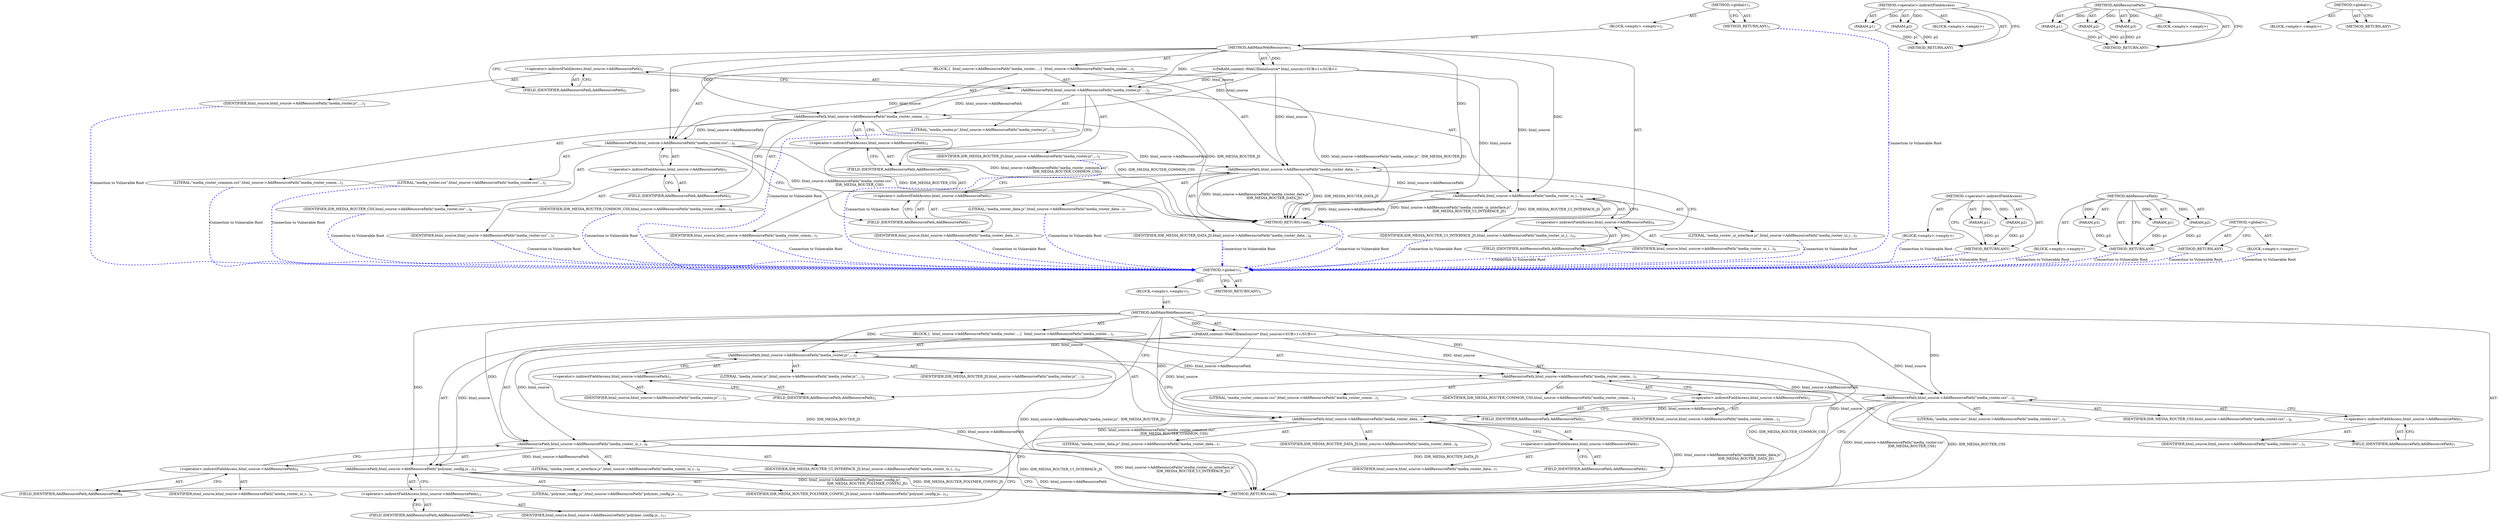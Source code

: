 digraph "&lt;global&gt;" {
vulnerable_6 [label=<(METHOD,&lt;global&gt;)<SUB>1</SUB>>];
vulnerable_7 [label=<(BLOCK,&lt;empty&gt;,&lt;empty&gt;)<SUB>1</SUB>>];
vulnerable_8 [label=<(METHOD,AddMainWebResources)<SUB>1</SUB>>];
vulnerable_9 [label="<(PARAM,content::WebUIDataSource* html_source)<SUB>1</SUB>>"];
vulnerable_10 [label=<(BLOCK,{
  html_source-&gt;AddResourcePath(&quot;media_router....,{
  html_source-&gt;AddResourcePath(&quot;media_router....)<SUB>1</SUB>>];
vulnerable_11 [label=<(AddResourcePath,html_source-&gt;AddResourcePath(&quot;media_router.js&quot;,...)<SUB>2</SUB>>];
vulnerable_12 [label=<(&lt;operator&gt;.indirectFieldAccess,html_source-&gt;AddResourcePath)<SUB>2</SUB>>];
vulnerable_13 [label=<(IDENTIFIER,html_source,html_source-&gt;AddResourcePath(&quot;media_router.js&quot;,...)<SUB>2</SUB>>];
vulnerable_14 [label=<(FIELD_IDENTIFIER,AddResourcePath,AddResourcePath)<SUB>2</SUB>>];
vulnerable_15 [label=<(LITERAL,&quot;media_router.js&quot;,html_source-&gt;AddResourcePath(&quot;media_router.js&quot;,...)<SUB>2</SUB>>];
vulnerable_16 [label=<(IDENTIFIER,IDR_MEDIA_ROUTER_JS,html_source-&gt;AddResourcePath(&quot;media_router.js&quot;,...)<SUB>2</SUB>>];
vulnerable_17 [label=<(AddResourcePath,html_source-&gt;AddResourcePath(&quot;media_router_comm...)<SUB>3</SUB>>];
vulnerable_18 [label=<(&lt;operator&gt;.indirectFieldAccess,html_source-&gt;AddResourcePath)<SUB>3</SUB>>];
vulnerable_19 [label=<(IDENTIFIER,html_source,html_source-&gt;AddResourcePath(&quot;media_router_comm...)<SUB>3</SUB>>];
vulnerable_20 [label=<(FIELD_IDENTIFIER,AddResourcePath,AddResourcePath)<SUB>3</SUB>>];
vulnerable_21 [label=<(LITERAL,&quot;media_router_common.css&quot;,html_source-&gt;AddResourcePath(&quot;media_router_comm...)<SUB>3</SUB>>];
vulnerable_22 [label=<(IDENTIFIER,IDR_MEDIA_ROUTER_COMMON_CSS,html_source-&gt;AddResourcePath(&quot;media_router_comm...)<SUB>4</SUB>>];
vulnerable_23 [label=<(AddResourcePath,html_source-&gt;AddResourcePath(&quot;media_router.css&quot;...)<SUB>5</SUB>>];
vulnerable_24 [label=<(&lt;operator&gt;.indirectFieldAccess,html_source-&gt;AddResourcePath)<SUB>5</SUB>>];
vulnerable_25 [label=<(IDENTIFIER,html_source,html_source-&gt;AddResourcePath(&quot;media_router.css&quot;...)<SUB>5</SUB>>];
vulnerable_26 [label=<(FIELD_IDENTIFIER,AddResourcePath,AddResourcePath)<SUB>5</SUB>>];
vulnerable_27 [label=<(LITERAL,&quot;media_router.css&quot;,html_source-&gt;AddResourcePath(&quot;media_router.css&quot;...)<SUB>5</SUB>>];
vulnerable_28 [label=<(IDENTIFIER,IDR_MEDIA_ROUTER_CSS,html_source-&gt;AddResourcePath(&quot;media_router.css&quot;...)<SUB>6</SUB>>];
vulnerable_29 [label=<(AddResourcePath,html_source-&gt;AddResourcePath(&quot;media_router_data...)<SUB>7</SUB>>];
vulnerable_30 [label=<(&lt;operator&gt;.indirectFieldAccess,html_source-&gt;AddResourcePath)<SUB>7</SUB>>];
vulnerable_31 [label=<(IDENTIFIER,html_source,html_source-&gt;AddResourcePath(&quot;media_router_data...)<SUB>7</SUB>>];
vulnerable_32 [label=<(FIELD_IDENTIFIER,AddResourcePath,AddResourcePath)<SUB>7</SUB>>];
vulnerable_33 [label=<(LITERAL,&quot;media_router_data.js&quot;,html_source-&gt;AddResourcePath(&quot;media_router_data...)<SUB>7</SUB>>];
vulnerable_34 [label=<(IDENTIFIER,IDR_MEDIA_ROUTER_DATA_JS,html_source-&gt;AddResourcePath(&quot;media_router_data...)<SUB>8</SUB>>];
vulnerable_35 [label=<(AddResourcePath,html_source-&gt;AddResourcePath(&quot;media_router_ui_i...)<SUB>9</SUB>>];
vulnerable_36 [label=<(&lt;operator&gt;.indirectFieldAccess,html_source-&gt;AddResourcePath)<SUB>9</SUB>>];
vulnerable_37 [label=<(IDENTIFIER,html_source,html_source-&gt;AddResourcePath(&quot;media_router_ui_i...)<SUB>9</SUB>>];
vulnerable_38 [label=<(FIELD_IDENTIFIER,AddResourcePath,AddResourcePath)<SUB>9</SUB>>];
vulnerable_39 [label=<(LITERAL,&quot;media_router_ui_interface.js&quot;,html_source-&gt;AddResourcePath(&quot;media_router_ui_i...)<SUB>9</SUB>>];
vulnerable_40 [label=<(IDENTIFIER,IDR_MEDIA_ROUTER_UI_INTERFACE_JS,html_source-&gt;AddResourcePath(&quot;media_router_ui_i...)<SUB>10</SUB>>];
vulnerable_41 [label=<(AddResourcePath,html_source-&gt;AddResourcePath(&quot;polymer_config.js...)<SUB>11</SUB>>];
vulnerable_42 [label=<(&lt;operator&gt;.indirectFieldAccess,html_source-&gt;AddResourcePath)<SUB>11</SUB>>];
vulnerable_43 [label=<(IDENTIFIER,html_source,html_source-&gt;AddResourcePath(&quot;polymer_config.js...)<SUB>11</SUB>>];
vulnerable_44 [label=<(FIELD_IDENTIFIER,AddResourcePath,AddResourcePath)<SUB>11</SUB>>];
vulnerable_45 [label=<(LITERAL,&quot;polymer_config.js&quot;,html_source-&gt;AddResourcePath(&quot;polymer_config.js...)<SUB>11</SUB>>];
vulnerable_46 [label=<(IDENTIFIER,IDR_MEDIA_ROUTER_POLYMER_CONFIG_JS,html_source-&gt;AddResourcePath(&quot;polymer_config.js...)<SUB>12</SUB>>];
vulnerable_47 [label=<(METHOD_RETURN,void)<SUB>1</SUB>>];
vulnerable_49 [label=<(METHOD_RETURN,ANY)<SUB>1</SUB>>];
vulnerable_82 [label=<(METHOD,&lt;operator&gt;.indirectFieldAccess)>];
vulnerable_83 [label=<(PARAM,p1)>];
vulnerable_84 [label=<(PARAM,p2)>];
vulnerable_85 [label=<(BLOCK,&lt;empty&gt;,&lt;empty&gt;)>];
vulnerable_86 [label=<(METHOD_RETURN,ANY)>];
vulnerable_76 [label=<(METHOD,AddResourcePath)>];
vulnerable_77 [label=<(PARAM,p1)>];
vulnerable_78 [label=<(PARAM,p2)>];
vulnerable_79 [label=<(PARAM,p3)>];
vulnerable_80 [label=<(BLOCK,&lt;empty&gt;,&lt;empty&gt;)>];
vulnerable_81 [label=<(METHOD_RETURN,ANY)>];
vulnerable_70 [label=<(METHOD,&lt;global&gt;)<SUB>1</SUB>>];
vulnerable_71 [label=<(BLOCK,&lt;empty&gt;,&lt;empty&gt;)>];
vulnerable_72 [label=<(METHOD_RETURN,ANY)>];
fixed_6 [label=<(METHOD,&lt;global&gt;)<SUB>1</SUB>>];
fixed_7 [label=<(BLOCK,&lt;empty&gt;,&lt;empty&gt;)<SUB>1</SUB>>];
fixed_8 [label=<(METHOD,AddMainWebResources)<SUB>1</SUB>>];
fixed_9 [label="<(PARAM,content::WebUIDataSource* html_source)<SUB>1</SUB>>"];
fixed_10 [label=<(BLOCK,{
  html_source-&gt;AddResourcePath(&quot;media_router....,{
  html_source-&gt;AddResourcePath(&quot;media_router....)<SUB>1</SUB>>];
fixed_11 [label=<(AddResourcePath,html_source-&gt;AddResourcePath(&quot;media_router.js&quot;,...)<SUB>2</SUB>>];
fixed_12 [label=<(&lt;operator&gt;.indirectFieldAccess,html_source-&gt;AddResourcePath)<SUB>2</SUB>>];
fixed_13 [label=<(IDENTIFIER,html_source,html_source-&gt;AddResourcePath(&quot;media_router.js&quot;,...)<SUB>2</SUB>>];
fixed_14 [label=<(FIELD_IDENTIFIER,AddResourcePath,AddResourcePath)<SUB>2</SUB>>];
fixed_15 [label=<(LITERAL,&quot;media_router.js&quot;,html_source-&gt;AddResourcePath(&quot;media_router.js&quot;,...)<SUB>2</SUB>>];
fixed_16 [label=<(IDENTIFIER,IDR_MEDIA_ROUTER_JS,html_source-&gt;AddResourcePath(&quot;media_router.js&quot;,...)<SUB>2</SUB>>];
fixed_17 [label=<(AddResourcePath,html_source-&gt;AddResourcePath(&quot;media_router_comm...)<SUB>3</SUB>>];
fixed_18 [label=<(&lt;operator&gt;.indirectFieldAccess,html_source-&gt;AddResourcePath)<SUB>3</SUB>>];
fixed_19 [label=<(IDENTIFIER,html_source,html_source-&gt;AddResourcePath(&quot;media_router_comm...)<SUB>3</SUB>>];
fixed_20 [label=<(FIELD_IDENTIFIER,AddResourcePath,AddResourcePath)<SUB>3</SUB>>];
fixed_21 [label=<(LITERAL,&quot;media_router_common.css&quot;,html_source-&gt;AddResourcePath(&quot;media_router_comm...)<SUB>3</SUB>>];
fixed_22 [label=<(IDENTIFIER,IDR_MEDIA_ROUTER_COMMON_CSS,html_source-&gt;AddResourcePath(&quot;media_router_comm...)<SUB>4</SUB>>];
fixed_23 [label=<(AddResourcePath,html_source-&gt;AddResourcePath(&quot;media_router.css&quot;...)<SUB>5</SUB>>];
fixed_24 [label=<(&lt;operator&gt;.indirectFieldAccess,html_source-&gt;AddResourcePath)<SUB>5</SUB>>];
fixed_25 [label=<(IDENTIFIER,html_source,html_source-&gt;AddResourcePath(&quot;media_router.css&quot;...)<SUB>5</SUB>>];
fixed_26 [label=<(FIELD_IDENTIFIER,AddResourcePath,AddResourcePath)<SUB>5</SUB>>];
fixed_27 [label=<(LITERAL,&quot;media_router.css&quot;,html_source-&gt;AddResourcePath(&quot;media_router.css&quot;...)<SUB>5</SUB>>];
fixed_28 [label=<(IDENTIFIER,IDR_MEDIA_ROUTER_CSS,html_source-&gt;AddResourcePath(&quot;media_router.css&quot;...)<SUB>6</SUB>>];
fixed_29 [label=<(AddResourcePath,html_source-&gt;AddResourcePath(&quot;media_router_data...)<SUB>7</SUB>>];
fixed_30 [label=<(&lt;operator&gt;.indirectFieldAccess,html_source-&gt;AddResourcePath)<SUB>7</SUB>>];
fixed_31 [label=<(IDENTIFIER,html_source,html_source-&gt;AddResourcePath(&quot;media_router_data...)<SUB>7</SUB>>];
fixed_32 [label=<(FIELD_IDENTIFIER,AddResourcePath,AddResourcePath)<SUB>7</SUB>>];
fixed_33 [label=<(LITERAL,&quot;media_router_data.js&quot;,html_source-&gt;AddResourcePath(&quot;media_router_data...)<SUB>7</SUB>>];
fixed_34 [label=<(IDENTIFIER,IDR_MEDIA_ROUTER_DATA_JS,html_source-&gt;AddResourcePath(&quot;media_router_data...)<SUB>8</SUB>>];
fixed_35 [label=<(AddResourcePath,html_source-&gt;AddResourcePath(&quot;media_router_ui_i...)<SUB>9</SUB>>];
fixed_36 [label=<(&lt;operator&gt;.indirectFieldAccess,html_source-&gt;AddResourcePath)<SUB>9</SUB>>];
fixed_37 [label=<(IDENTIFIER,html_source,html_source-&gt;AddResourcePath(&quot;media_router_ui_i...)<SUB>9</SUB>>];
fixed_38 [label=<(FIELD_IDENTIFIER,AddResourcePath,AddResourcePath)<SUB>9</SUB>>];
fixed_39 [label=<(LITERAL,&quot;media_router_ui_interface.js&quot;,html_source-&gt;AddResourcePath(&quot;media_router_ui_i...)<SUB>9</SUB>>];
fixed_40 [label=<(IDENTIFIER,IDR_MEDIA_ROUTER_UI_INTERFACE_JS,html_source-&gt;AddResourcePath(&quot;media_router_ui_i...)<SUB>10</SUB>>];
fixed_41 [label=<(METHOD_RETURN,void)<SUB>1</SUB>>];
fixed_43 [label=<(METHOD_RETURN,ANY)<SUB>1</SUB>>];
fixed_74 [label=<(METHOD,&lt;operator&gt;.indirectFieldAccess)>];
fixed_75 [label=<(PARAM,p1)>];
fixed_76 [label=<(PARAM,p2)>];
fixed_77 [label=<(BLOCK,&lt;empty&gt;,&lt;empty&gt;)>];
fixed_78 [label=<(METHOD_RETURN,ANY)>];
fixed_68 [label=<(METHOD,AddResourcePath)>];
fixed_69 [label=<(PARAM,p1)>];
fixed_70 [label=<(PARAM,p2)>];
fixed_71 [label=<(PARAM,p3)>];
fixed_72 [label=<(BLOCK,&lt;empty&gt;,&lt;empty&gt;)>];
fixed_73 [label=<(METHOD_RETURN,ANY)>];
fixed_62 [label=<(METHOD,&lt;global&gt;)<SUB>1</SUB>>];
fixed_63 [label=<(BLOCK,&lt;empty&gt;,&lt;empty&gt;)>];
fixed_64 [label=<(METHOD_RETURN,ANY)>];
vulnerable_6 -> vulnerable_7  [key=0, label="AST: "];
vulnerable_6 -> vulnerable_49  [key=0, label="AST: "];
vulnerable_6 -> vulnerable_49  [key=1, label="CFG: "];
vulnerable_7 -> vulnerable_8  [key=0, label="AST: "];
vulnerable_8 -> vulnerable_9  [key=0, label="AST: "];
vulnerable_8 -> vulnerable_9  [key=1, label="DDG: "];
vulnerable_8 -> vulnerable_10  [key=0, label="AST: "];
vulnerable_8 -> vulnerable_47  [key=0, label="AST: "];
vulnerable_8 -> vulnerable_14  [key=0, label="CFG: "];
vulnerable_8 -> vulnerable_11  [key=0, label="DDG: "];
vulnerable_8 -> vulnerable_17  [key=0, label="DDG: "];
vulnerable_8 -> vulnerable_23  [key=0, label="DDG: "];
vulnerable_8 -> vulnerable_29  [key=0, label="DDG: "];
vulnerable_8 -> vulnerable_35  [key=0, label="DDG: "];
vulnerable_8 -> vulnerable_41  [key=0, label="DDG: "];
vulnerable_9 -> vulnerable_47  [key=0, label="DDG: html_source"];
vulnerable_9 -> vulnerable_11  [key=0, label="DDG: html_source"];
vulnerable_9 -> vulnerable_17  [key=0, label="DDG: html_source"];
vulnerable_9 -> vulnerable_23  [key=0, label="DDG: html_source"];
vulnerable_9 -> vulnerable_29  [key=0, label="DDG: html_source"];
vulnerable_9 -> vulnerable_35  [key=0, label="DDG: html_source"];
vulnerable_9 -> vulnerable_41  [key=0, label="DDG: html_source"];
vulnerable_10 -> vulnerable_11  [key=0, label="AST: "];
vulnerable_10 -> vulnerable_17  [key=0, label="AST: "];
vulnerable_10 -> vulnerable_23  [key=0, label="AST: "];
vulnerable_10 -> vulnerable_29  [key=0, label="AST: "];
vulnerable_10 -> vulnerable_35  [key=0, label="AST: "];
vulnerable_10 -> vulnerable_41  [key=0, label="AST: "];
vulnerable_11 -> vulnerable_12  [key=0, label="AST: "];
vulnerable_11 -> vulnerable_15  [key=0, label="AST: "];
vulnerable_11 -> vulnerable_16  [key=0, label="AST: "];
vulnerable_11 -> vulnerable_20  [key=0, label="CFG: "];
vulnerable_11 -> vulnerable_47  [key=0, label="DDG: html_source-&gt;AddResourcePath(&quot;media_router.js&quot;, IDR_MEDIA_ROUTER_JS)"];
vulnerable_11 -> vulnerable_47  [key=1, label="DDG: IDR_MEDIA_ROUTER_JS"];
vulnerable_11 -> vulnerable_17  [key=0, label="DDG: html_source-&gt;AddResourcePath"];
vulnerable_12 -> vulnerable_13  [key=0, label="AST: "];
vulnerable_12 -> vulnerable_14  [key=0, label="AST: "];
vulnerable_12 -> vulnerable_11  [key=0, label="CFG: "];
vulnerable_14 -> vulnerable_12  [key=0, label="CFG: "];
vulnerable_17 -> vulnerable_18  [key=0, label="AST: "];
vulnerable_17 -> vulnerable_21  [key=0, label="AST: "];
vulnerable_17 -> vulnerable_22  [key=0, label="AST: "];
vulnerable_17 -> vulnerable_26  [key=0, label="CFG: "];
vulnerable_17 -> vulnerable_47  [key=0, label="DDG: html_source-&gt;AddResourcePath(&quot;media_router_common.css&quot;,
                               IDR_MEDIA_ROUTER_COMMON_CSS)"];
vulnerable_17 -> vulnerable_47  [key=1, label="DDG: IDR_MEDIA_ROUTER_COMMON_CSS"];
vulnerable_17 -> vulnerable_23  [key=0, label="DDG: html_source-&gt;AddResourcePath"];
vulnerable_18 -> vulnerable_19  [key=0, label="AST: "];
vulnerable_18 -> vulnerable_20  [key=0, label="AST: "];
vulnerable_18 -> vulnerable_17  [key=0, label="CFG: "];
vulnerable_20 -> vulnerable_18  [key=0, label="CFG: "];
vulnerable_23 -> vulnerable_24  [key=0, label="AST: "];
vulnerable_23 -> vulnerable_27  [key=0, label="AST: "];
vulnerable_23 -> vulnerable_28  [key=0, label="AST: "];
vulnerable_23 -> vulnerable_32  [key=0, label="CFG: "];
vulnerable_23 -> vulnerable_47  [key=0, label="DDG: html_source-&gt;AddResourcePath(&quot;media_router.css&quot;,
                               IDR_MEDIA_ROUTER_CSS)"];
vulnerable_23 -> vulnerable_47  [key=1, label="DDG: IDR_MEDIA_ROUTER_CSS"];
vulnerable_23 -> vulnerable_29  [key=0, label="DDG: html_source-&gt;AddResourcePath"];
vulnerable_24 -> vulnerable_25  [key=0, label="AST: "];
vulnerable_24 -> vulnerable_26  [key=0, label="AST: "];
vulnerable_24 -> vulnerable_23  [key=0, label="CFG: "];
vulnerable_26 -> vulnerable_24  [key=0, label="CFG: "];
vulnerable_29 -> vulnerable_30  [key=0, label="AST: "];
vulnerable_29 -> vulnerable_33  [key=0, label="AST: "];
vulnerable_29 -> vulnerable_34  [key=0, label="AST: "];
vulnerable_29 -> vulnerable_38  [key=0, label="CFG: "];
vulnerable_29 -> vulnerable_47  [key=0, label="DDG: html_source-&gt;AddResourcePath(&quot;media_router_data.js&quot;,
                                IDR_MEDIA_ROUTER_DATA_JS)"];
vulnerable_29 -> vulnerable_47  [key=1, label="DDG: IDR_MEDIA_ROUTER_DATA_JS"];
vulnerable_29 -> vulnerable_35  [key=0, label="DDG: html_source-&gt;AddResourcePath"];
vulnerable_30 -> vulnerable_31  [key=0, label="AST: "];
vulnerable_30 -> vulnerable_32  [key=0, label="AST: "];
vulnerable_30 -> vulnerable_29  [key=0, label="CFG: "];
vulnerable_32 -> vulnerable_30  [key=0, label="CFG: "];
vulnerable_35 -> vulnerable_36  [key=0, label="AST: "];
vulnerable_35 -> vulnerable_39  [key=0, label="AST: "];
vulnerable_35 -> vulnerable_40  [key=0, label="AST: "];
vulnerable_35 -> vulnerable_44  [key=0, label="CFG: "];
vulnerable_35 -> vulnerable_47  [key=0, label="DDG: html_source-&gt;AddResourcePath(&quot;media_router_ui_interface.js&quot;,
                                IDR_MEDIA_ROUTER_UI_INTERFACE_JS)"];
vulnerable_35 -> vulnerable_47  [key=1, label="DDG: IDR_MEDIA_ROUTER_UI_INTERFACE_JS"];
vulnerable_35 -> vulnerable_41  [key=0, label="DDG: html_source-&gt;AddResourcePath"];
vulnerable_36 -> vulnerable_37  [key=0, label="AST: "];
vulnerable_36 -> vulnerable_38  [key=0, label="AST: "];
vulnerable_36 -> vulnerable_35  [key=0, label="CFG: "];
vulnerable_38 -> vulnerable_36  [key=0, label="CFG: "];
vulnerable_41 -> vulnerable_42  [key=0, label="AST: "];
vulnerable_41 -> vulnerable_45  [key=0, label="AST: "];
vulnerable_41 -> vulnerable_46  [key=0, label="AST: "];
vulnerable_41 -> vulnerable_47  [key=0, label="CFG: "];
vulnerable_41 -> vulnerable_47  [key=1, label="DDG: html_source-&gt;AddResourcePath"];
vulnerable_41 -> vulnerable_47  [key=2, label="DDG: html_source-&gt;AddResourcePath(&quot;polymer_config.js&quot;,
                               IDR_MEDIA_ROUTER_POLYMER_CONFIG_JS)"];
vulnerable_41 -> vulnerable_47  [key=3, label="DDG: IDR_MEDIA_ROUTER_POLYMER_CONFIG_JS"];
vulnerable_42 -> vulnerable_43  [key=0, label="AST: "];
vulnerable_42 -> vulnerable_44  [key=0, label="AST: "];
vulnerable_42 -> vulnerable_41  [key=0, label="CFG: "];
vulnerable_44 -> vulnerable_42  [key=0, label="CFG: "];
vulnerable_82 -> vulnerable_83  [key=0, label="AST: "];
vulnerable_82 -> vulnerable_83  [key=1, label="DDG: "];
vulnerable_82 -> vulnerable_85  [key=0, label="AST: "];
vulnerable_82 -> vulnerable_84  [key=0, label="AST: "];
vulnerable_82 -> vulnerable_84  [key=1, label="DDG: "];
vulnerable_82 -> vulnerable_86  [key=0, label="AST: "];
vulnerable_82 -> vulnerable_86  [key=1, label="CFG: "];
vulnerable_83 -> vulnerable_86  [key=0, label="DDG: p1"];
vulnerable_84 -> vulnerable_86  [key=0, label="DDG: p2"];
vulnerable_76 -> vulnerable_77  [key=0, label="AST: "];
vulnerable_76 -> vulnerable_77  [key=1, label="DDG: "];
vulnerable_76 -> vulnerable_80  [key=0, label="AST: "];
vulnerable_76 -> vulnerable_78  [key=0, label="AST: "];
vulnerable_76 -> vulnerable_78  [key=1, label="DDG: "];
vulnerable_76 -> vulnerable_81  [key=0, label="AST: "];
vulnerable_76 -> vulnerable_81  [key=1, label="CFG: "];
vulnerable_76 -> vulnerable_79  [key=0, label="AST: "];
vulnerable_76 -> vulnerable_79  [key=1, label="DDG: "];
vulnerable_77 -> vulnerable_81  [key=0, label="DDG: p1"];
vulnerable_78 -> vulnerable_81  [key=0, label="DDG: p2"];
vulnerable_79 -> vulnerable_81  [key=0, label="DDG: p3"];
vulnerable_70 -> vulnerable_71  [key=0, label="AST: "];
vulnerable_70 -> vulnerable_72  [key=0, label="AST: "];
vulnerable_70 -> vulnerable_72  [key=1, label="CFG: "];
fixed_6 -> fixed_7  [key=0, label="AST: "];
fixed_6 -> fixed_43  [key=0, label="AST: "];
fixed_6 -> fixed_43  [key=1, label="CFG: "];
fixed_7 -> fixed_8  [key=0, label="AST: "];
fixed_8 -> fixed_9  [key=0, label="AST: "];
fixed_8 -> fixed_9  [key=1, label="DDG: "];
fixed_8 -> fixed_10  [key=0, label="AST: "];
fixed_8 -> fixed_41  [key=0, label="AST: "];
fixed_8 -> fixed_14  [key=0, label="CFG: "];
fixed_8 -> fixed_11  [key=0, label="DDG: "];
fixed_8 -> fixed_17  [key=0, label="DDG: "];
fixed_8 -> fixed_23  [key=0, label="DDG: "];
fixed_8 -> fixed_29  [key=0, label="DDG: "];
fixed_8 -> fixed_35  [key=0, label="DDG: "];
fixed_9 -> fixed_41  [key=0, label="DDG: html_source"];
fixed_9 -> fixed_11  [key=0, label="DDG: html_source"];
fixed_9 -> fixed_17  [key=0, label="DDG: html_source"];
fixed_9 -> fixed_23  [key=0, label="DDG: html_source"];
fixed_9 -> fixed_29  [key=0, label="DDG: html_source"];
fixed_9 -> fixed_35  [key=0, label="DDG: html_source"];
fixed_10 -> fixed_11  [key=0, label="AST: "];
fixed_10 -> fixed_17  [key=0, label="AST: "];
fixed_10 -> fixed_23  [key=0, label="AST: "];
fixed_10 -> fixed_29  [key=0, label="AST: "];
fixed_10 -> fixed_35  [key=0, label="AST: "];
fixed_11 -> fixed_12  [key=0, label="AST: "];
fixed_11 -> fixed_15  [key=0, label="AST: "];
fixed_11 -> fixed_16  [key=0, label="AST: "];
fixed_11 -> fixed_20  [key=0, label="CFG: "];
fixed_11 -> fixed_41  [key=0, label="DDG: html_source-&gt;AddResourcePath(&quot;media_router.js&quot;, IDR_MEDIA_ROUTER_JS)"];
fixed_11 -> fixed_41  [key=1, label="DDG: IDR_MEDIA_ROUTER_JS"];
fixed_11 -> fixed_17  [key=0, label="DDG: html_source-&gt;AddResourcePath"];
fixed_12 -> fixed_13  [key=0, label="AST: "];
fixed_12 -> fixed_14  [key=0, label="AST: "];
fixed_12 -> fixed_11  [key=0, label="CFG: "];
fixed_13 -> vulnerable_6  [color=blue, key=0, label="Connection to Vulnerable Root", penwidth="2.0", style=dashed];
fixed_14 -> fixed_12  [key=0, label="CFG: "];
fixed_15 -> vulnerable_6  [color=blue, key=0, label="Connection to Vulnerable Root", penwidth="2.0", style=dashed];
fixed_16 -> vulnerable_6  [color=blue, key=0, label="Connection to Vulnerable Root", penwidth="2.0", style=dashed];
fixed_17 -> fixed_18  [key=0, label="AST: "];
fixed_17 -> fixed_21  [key=0, label="AST: "];
fixed_17 -> fixed_22  [key=0, label="AST: "];
fixed_17 -> fixed_26  [key=0, label="CFG: "];
fixed_17 -> fixed_41  [key=0, label="DDG: html_source-&gt;AddResourcePath(&quot;media_router_common.css&quot;,
                               IDR_MEDIA_ROUTER_COMMON_CSS)"];
fixed_17 -> fixed_41  [key=1, label="DDG: IDR_MEDIA_ROUTER_COMMON_CSS"];
fixed_17 -> fixed_23  [key=0, label="DDG: html_source-&gt;AddResourcePath"];
fixed_18 -> fixed_19  [key=0, label="AST: "];
fixed_18 -> fixed_20  [key=0, label="AST: "];
fixed_18 -> fixed_17  [key=0, label="CFG: "];
fixed_19 -> vulnerable_6  [color=blue, key=0, label="Connection to Vulnerable Root", penwidth="2.0", style=dashed];
fixed_20 -> fixed_18  [key=0, label="CFG: "];
fixed_21 -> vulnerable_6  [color=blue, key=0, label="Connection to Vulnerable Root", penwidth="2.0", style=dashed];
fixed_22 -> vulnerable_6  [color=blue, key=0, label="Connection to Vulnerable Root", penwidth="2.0", style=dashed];
fixed_23 -> fixed_24  [key=0, label="AST: "];
fixed_23 -> fixed_27  [key=0, label="AST: "];
fixed_23 -> fixed_28  [key=0, label="AST: "];
fixed_23 -> fixed_32  [key=0, label="CFG: "];
fixed_23 -> fixed_41  [key=0, label="DDG: html_source-&gt;AddResourcePath(&quot;media_router.css&quot;,
                               IDR_MEDIA_ROUTER_CSS)"];
fixed_23 -> fixed_41  [key=1, label="DDG: IDR_MEDIA_ROUTER_CSS"];
fixed_23 -> fixed_29  [key=0, label="DDG: html_source-&gt;AddResourcePath"];
fixed_24 -> fixed_25  [key=0, label="AST: "];
fixed_24 -> fixed_26  [key=0, label="AST: "];
fixed_24 -> fixed_23  [key=0, label="CFG: "];
fixed_25 -> vulnerable_6  [color=blue, key=0, label="Connection to Vulnerable Root", penwidth="2.0", style=dashed];
fixed_26 -> fixed_24  [key=0, label="CFG: "];
fixed_27 -> vulnerable_6  [color=blue, key=0, label="Connection to Vulnerable Root", penwidth="2.0", style=dashed];
fixed_28 -> vulnerable_6  [color=blue, key=0, label="Connection to Vulnerable Root", penwidth="2.0", style=dashed];
fixed_29 -> fixed_30  [key=0, label="AST: "];
fixed_29 -> fixed_33  [key=0, label="AST: "];
fixed_29 -> fixed_34  [key=0, label="AST: "];
fixed_29 -> fixed_38  [key=0, label="CFG: "];
fixed_29 -> fixed_41  [key=0, label="DDG: html_source-&gt;AddResourcePath(&quot;media_router_data.js&quot;,
                                IDR_MEDIA_ROUTER_DATA_JS)"];
fixed_29 -> fixed_41  [key=1, label="DDG: IDR_MEDIA_ROUTER_DATA_JS"];
fixed_29 -> fixed_35  [key=0, label="DDG: html_source-&gt;AddResourcePath"];
fixed_30 -> fixed_31  [key=0, label="AST: "];
fixed_30 -> fixed_32  [key=0, label="AST: "];
fixed_30 -> fixed_29  [key=0, label="CFG: "];
fixed_31 -> vulnerable_6  [color=blue, key=0, label="Connection to Vulnerable Root", penwidth="2.0", style=dashed];
fixed_32 -> fixed_30  [key=0, label="CFG: "];
fixed_33 -> vulnerable_6  [color=blue, key=0, label="Connection to Vulnerable Root", penwidth="2.0", style=dashed];
fixed_34 -> vulnerable_6  [color=blue, key=0, label="Connection to Vulnerable Root", penwidth="2.0", style=dashed];
fixed_35 -> fixed_36  [key=0, label="AST: "];
fixed_35 -> fixed_39  [key=0, label="AST: "];
fixed_35 -> fixed_40  [key=0, label="AST: "];
fixed_35 -> fixed_41  [key=0, label="CFG: "];
fixed_35 -> fixed_41  [key=1, label="DDG: html_source-&gt;AddResourcePath"];
fixed_35 -> fixed_41  [key=2, label="DDG: html_source-&gt;AddResourcePath(&quot;media_router_ui_interface.js&quot;,
                                IDR_MEDIA_ROUTER_UI_INTERFACE_JS)"];
fixed_35 -> fixed_41  [key=3, label="DDG: IDR_MEDIA_ROUTER_UI_INTERFACE_JS"];
fixed_36 -> fixed_37  [key=0, label="AST: "];
fixed_36 -> fixed_38  [key=0, label="AST: "];
fixed_36 -> fixed_35  [key=0, label="CFG: "];
fixed_37 -> vulnerable_6  [color=blue, key=0, label="Connection to Vulnerable Root", penwidth="2.0", style=dashed];
fixed_38 -> fixed_36  [key=0, label="CFG: "];
fixed_39 -> vulnerable_6  [color=blue, key=0, label="Connection to Vulnerable Root", penwidth="2.0", style=dashed];
fixed_40 -> vulnerable_6  [color=blue, key=0, label="Connection to Vulnerable Root", penwidth="2.0", style=dashed];
fixed_41 -> vulnerable_6  [color=blue, key=0, label="Connection to Vulnerable Root", penwidth="2.0", style=dashed];
fixed_43 -> vulnerable_6  [color=blue, key=0, label="Connection to Vulnerable Root", penwidth="2.0", style=dashed];
fixed_74 -> fixed_75  [key=0, label="AST: "];
fixed_74 -> fixed_75  [key=1, label="DDG: "];
fixed_74 -> fixed_77  [key=0, label="AST: "];
fixed_74 -> fixed_76  [key=0, label="AST: "];
fixed_74 -> fixed_76  [key=1, label="DDG: "];
fixed_74 -> fixed_78  [key=0, label="AST: "];
fixed_74 -> fixed_78  [key=1, label="CFG: "];
fixed_75 -> fixed_78  [key=0, label="DDG: p1"];
fixed_76 -> fixed_78  [key=0, label="DDG: p2"];
fixed_77 -> vulnerable_6  [color=blue, key=0, label="Connection to Vulnerable Root", penwidth="2.0", style=dashed];
fixed_78 -> vulnerable_6  [color=blue, key=0, label="Connection to Vulnerable Root", penwidth="2.0", style=dashed];
fixed_68 -> fixed_69  [key=0, label="AST: "];
fixed_68 -> fixed_69  [key=1, label="DDG: "];
fixed_68 -> fixed_72  [key=0, label="AST: "];
fixed_68 -> fixed_70  [key=0, label="AST: "];
fixed_68 -> fixed_70  [key=1, label="DDG: "];
fixed_68 -> fixed_73  [key=0, label="AST: "];
fixed_68 -> fixed_73  [key=1, label="CFG: "];
fixed_68 -> fixed_71  [key=0, label="AST: "];
fixed_68 -> fixed_71  [key=1, label="DDG: "];
fixed_69 -> fixed_73  [key=0, label="DDG: p1"];
fixed_70 -> fixed_73  [key=0, label="DDG: p2"];
fixed_71 -> fixed_73  [key=0, label="DDG: p3"];
fixed_72 -> vulnerable_6  [color=blue, key=0, label="Connection to Vulnerable Root", penwidth="2.0", style=dashed];
fixed_73 -> vulnerable_6  [color=blue, key=0, label="Connection to Vulnerable Root", penwidth="2.0", style=dashed];
fixed_62 -> fixed_63  [key=0, label="AST: "];
fixed_62 -> fixed_64  [key=0, label="AST: "];
fixed_62 -> fixed_64  [key=1, label="CFG: "];
fixed_63 -> vulnerable_6  [color=blue, key=0, label="Connection to Vulnerable Root", penwidth="2.0", style=dashed];
fixed_64 -> vulnerable_6  [color=blue, key=0, label="Connection to Vulnerable Root", penwidth="2.0", style=dashed];
}
